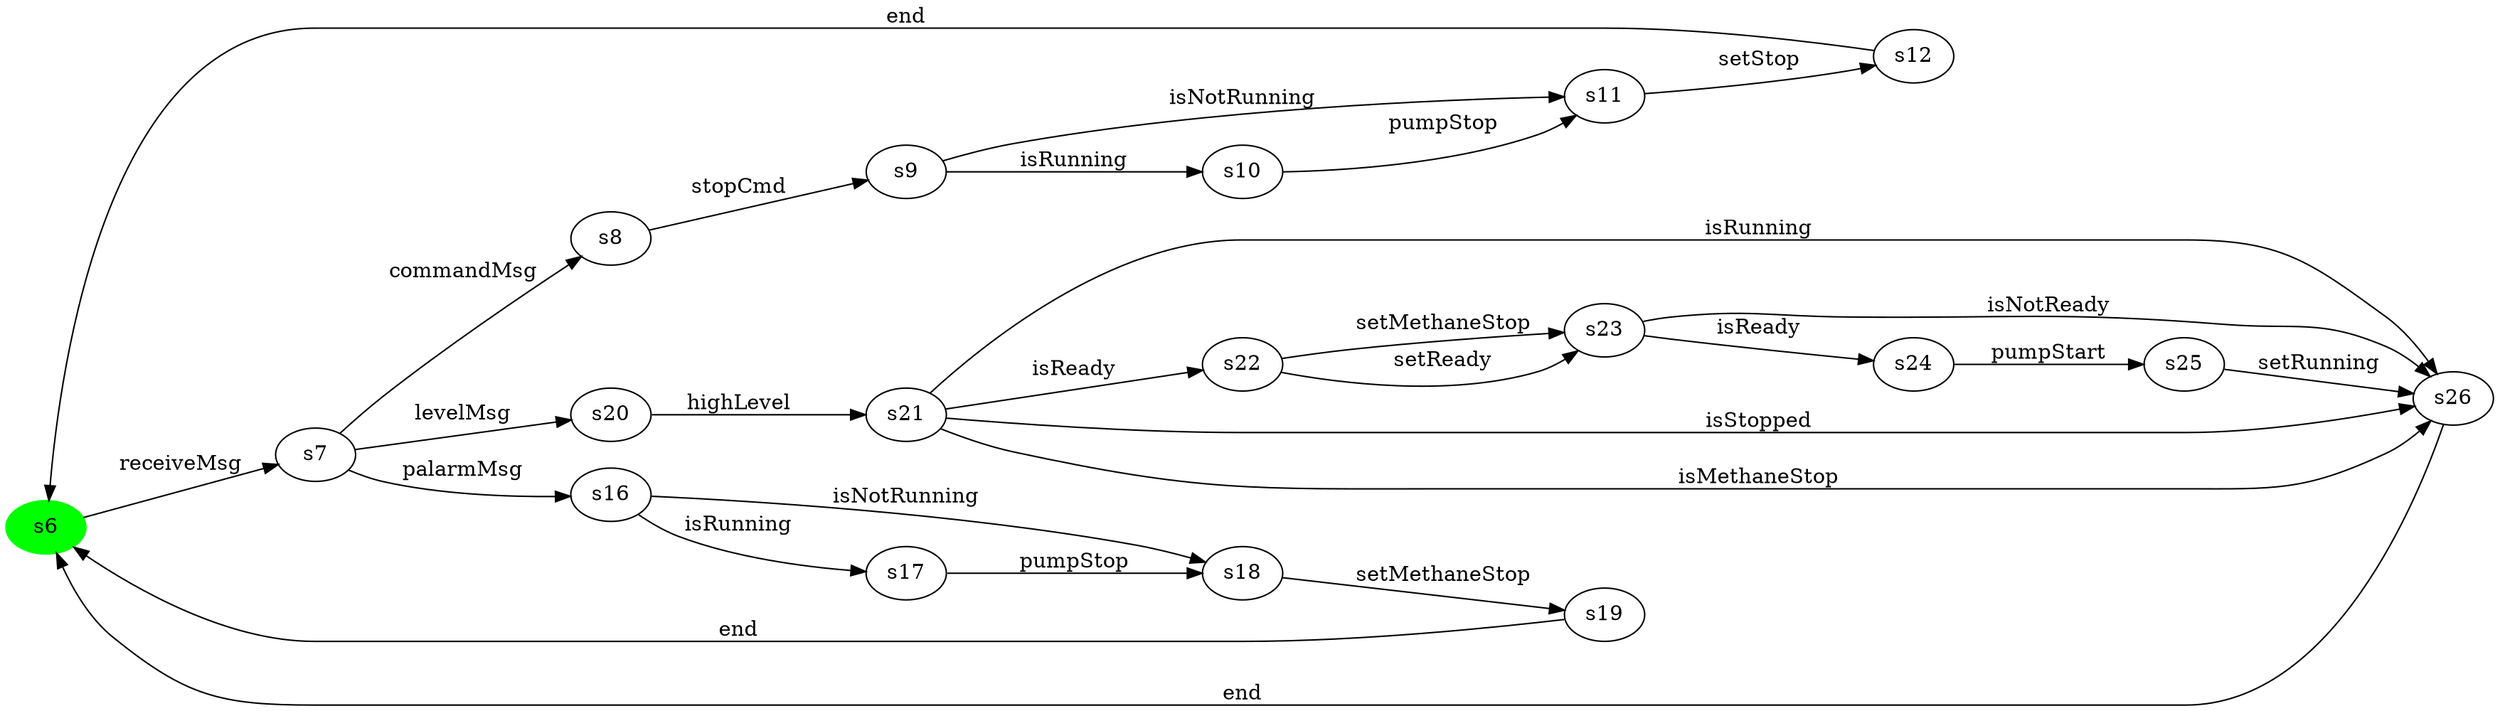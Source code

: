 digraph G {
rankdir=LR;
state0[ label = "s6", style=filled, color=green ];
state0 -> state1 [ label=" receiveMsg " ];
state1 [ label = "s7" ];
state1 -> state2 [ label=" commandMsg " ];
state1 -> state3 [ label=" palarmMsg " ];
state1 -> state4 [ label=" levelMsg " ];
state2 [ label = "s8" ];
state2 -> state5 [ label=" stopCmd " ];
state5 [ label = "s9" ];
state5 -> state6 [ label=" isRunning " ];
state5 -> state7 [ label=" isNotRunning " ];
state4 [ label = "s20" ];
state4 -> state8 [ label=" highLevel " ];
state7 [ label = "s11" ];
state7 -> state9 [ label=" setStop " ];
state10 [ label = "s22" ];
state10 -> state11 [ label=" setReady " ];
state10 -> state11 [ label=" setMethaneStop " ];
state6 [ label = "s10" ];
state6 -> state7 [ label=" pumpStop " ];
state8 [ label = "s21" ];
state8 -> state10 [ label=" isReady " ];
state8 -> state12 [ label=" isMethaneStop " ];
state8 -> state12 [ label=" isStopped " ];
state8 -> state12 [ label=" isRunning " ];
state13 [ label = "s24" ];
state13 -> state14 [ label=" pumpStart " ];
state9 [ label = "s12" ];
state9 -> state0 [ label=" end " ];
state11 [ label = "s23" ];
state11 -> state13 [ label=" isReady " ];
state11 -> state12 [ label=" isNotReady " ];
state12 [ label = "s26" ];
state12 -> state0 [ label=" end " ];
state14 [ label = "s25" ];
state14 -> state12 [ label=" setRunning " ];
state15 [ label = "s17" ];
state15 -> state16 [ label=" pumpStop " ];
state3 [ label = "s16" ];
state3 -> state15 [ label=" isRunning " ];
state3 -> state16 [ label=" isNotRunning " ];
state17 [ label = "s19" ];
state17 -> state0 [ label=" end " ];
state16 [ label = "s18" ];
state16 -> state17 [ label=" setMethaneStop " ];
}
